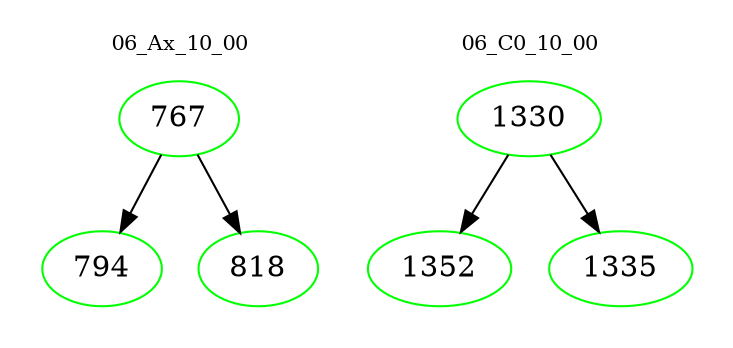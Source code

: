 digraph{
subgraph cluster_0 {
color = white
label = "06_Ax_10_00";
fontsize=10;
T0_767 [label="767", color="green"]
T0_767 -> T0_794 [color="black"]
T0_794 [label="794", color="green"]
T0_767 -> T0_818 [color="black"]
T0_818 [label="818", color="green"]
}
subgraph cluster_1 {
color = white
label = "06_C0_10_00";
fontsize=10;
T1_1330 [label="1330", color="green"]
T1_1330 -> T1_1352 [color="black"]
T1_1352 [label="1352", color="green"]
T1_1330 -> T1_1335 [color="black"]
T1_1335 [label="1335", color="green"]
}
}
